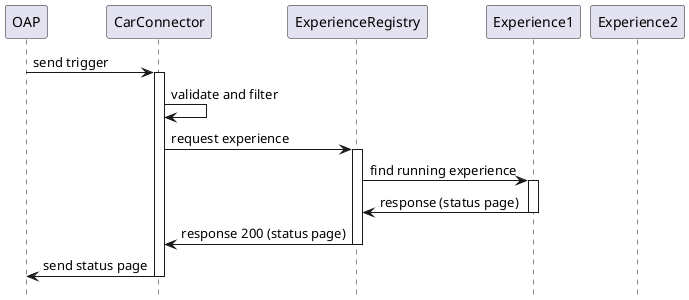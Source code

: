 @startuml

 

participant OAP order 1
participant CarConnector order 1
participant ExperienceRegistry order 91
participant Experience1 order 92
participant Experience2 order 93


hide footbox

OAP -> CarConnector: send trigger


activate CarConnector


CarConnector -> CarConnector: validate and filter

CarConnector -> ExperienceRegistry: request experience
activate ExperienceRegistry

ExperienceRegistry -> Experience1: find running experience

activate Experience1
Experience1 -> ExperienceRegistry: response (status page)


deactivate Experience1

ExperienceRegistry -> CarConnector: response 200 (status page)
deactivate ExperienceRegistry


CarConnector -> OAP: send status page

deactivate CarConnector

@enduml
